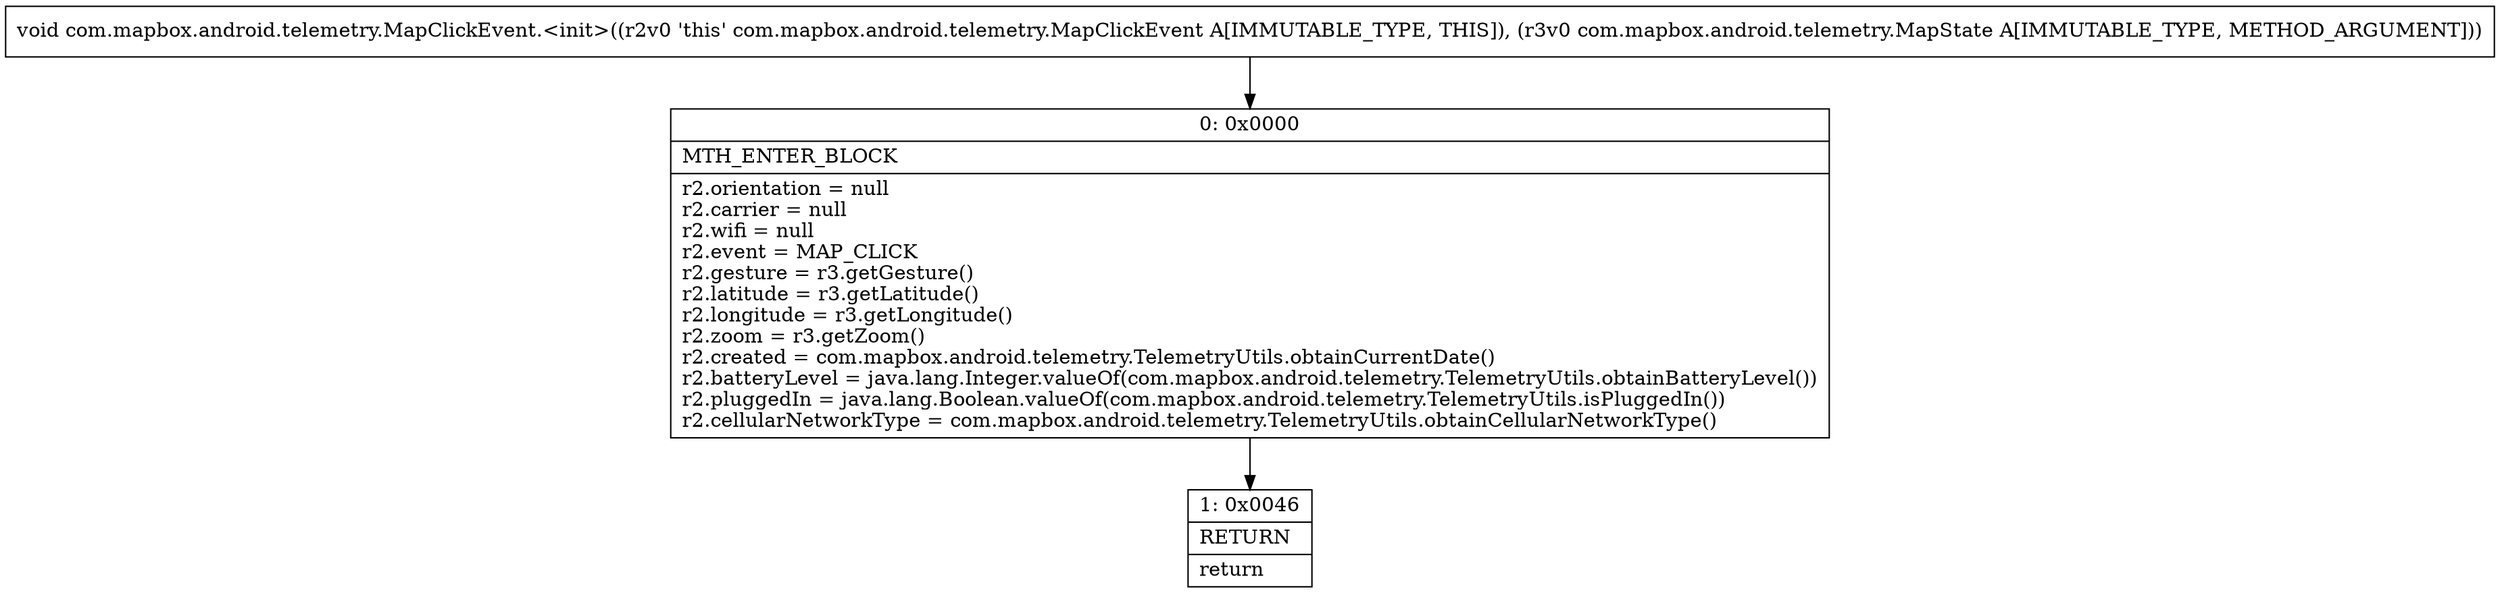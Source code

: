 digraph "CFG forcom.mapbox.android.telemetry.MapClickEvent.\<init\>(Lcom\/mapbox\/android\/telemetry\/MapState;)V" {
Node_0 [shape=record,label="{0\:\ 0x0000|MTH_ENTER_BLOCK\l|r2.orientation = null\lr2.carrier = null\lr2.wifi = null\lr2.event = MAP_CLICK\lr2.gesture = r3.getGesture()\lr2.latitude = r3.getLatitude()\lr2.longitude = r3.getLongitude()\lr2.zoom = r3.getZoom()\lr2.created = com.mapbox.android.telemetry.TelemetryUtils.obtainCurrentDate()\lr2.batteryLevel = java.lang.Integer.valueOf(com.mapbox.android.telemetry.TelemetryUtils.obtainBatteryLevel())\lr2.pluggedIn = java.lang.Boolean.valueOf(com.mapbox.android.telemetry.TelemetryUtils.isPluggedIn())\lr2.cellularNetworkType = com.mapbox.android.telemetry.TelemetryUtils.obtainCellularNetworkType()\l}"];
Node_1 [shape=record,label="{1\:\ 0x0046|RETURN\l|return\l}"];
MethodNode[shape=record,label="{void com.mapbox.android.telemetry.MapClickEvent.\<init\>((r2v0 'this' com.mapbox.android.telemetry.MapClickEvent A[IMMUTABLE_TYPE, THIS]), (r3v0 com.mapbox.android.telemetry.MapState A[IMMUTABLE_TYPE, METHOD_ARGUMENT])) }"];
MethodNode -> Node_0;
Node_0 -> Node_1;
}

